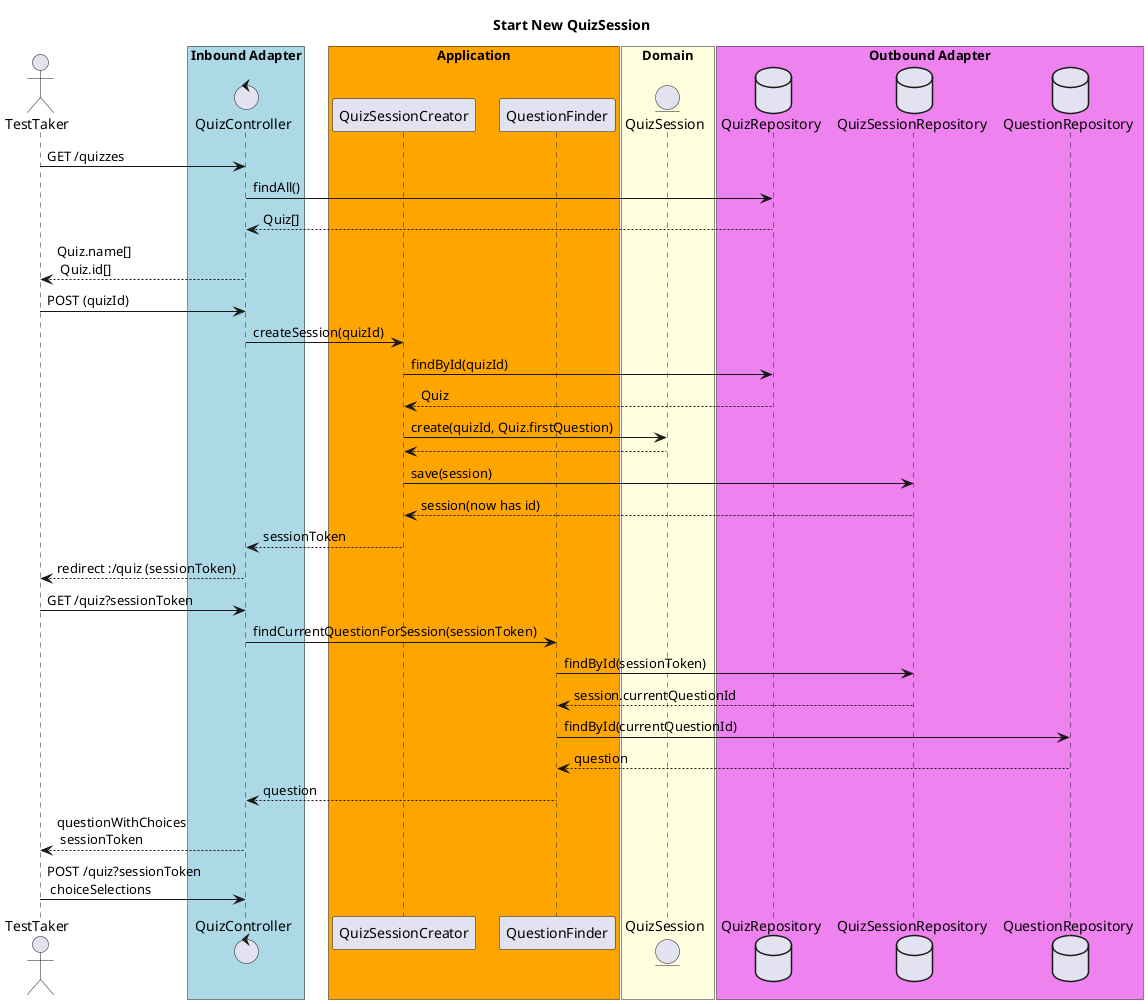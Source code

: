 @startuml
title Start New QuizSession

actor  TestTaker as taker
box "Inbound Adapter" #lightblue
control QuizController  as ctrl
endbox
box "Application" #orange
participant QuizSessionCreator as creator
participant QuestionFinder as finder
endbox
box "Domain" #lightyellow
entity QuizSession as session
endbox
box "Outbound Adapter" #violet
database QuizRepository as quizRepo
database QuizSessionRepository as sessionRepo
database QuestionRepository as questionRepo
endbox
taker -> ctrl : GET /quizzes
ctrl -> quizRepo : findAll()
ctrl <-- quizRepo : Quiz[]
taker <-- ctrl : Quiz.name[] \n Quiz.id[]

taker -> ctrl : POST (quizId)
ctrl -> creator : createSession(quizId)
creator -> quizRepo : findById(quizId)
creator <-- quizRepo : Quiz
creator -> session : create(quizId, Quiz.firstQuestion)
creator <-- session
creator -> sessionRepo : save(session)
creator <-- sessionRepo : session(now has id)
ctrl <-- creator : sessionToken
taker <-- ctrl : redirect :/quiz (sessionToken)

taker -> ctrl : GET /quiz?sessionToken
ctrl -> finder : findCurrentQuestionForSession(sessionToken)
finder -> sessionRepo : findById(sessionToken)
finder <-- sessionRepo : session.currentQuestionId
finder -> questionRepo : findById(currentQuestionId)
finder <-- questionRepo : question
ctrl <-- finder : question

taker <-- ctrl : questionWithChoices \n sessionToken

taker -> ctrl : POST /quiz?sessionToken \n choiceSelections

@enduml